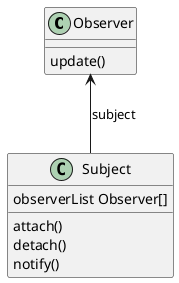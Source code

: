 @startuml
'https://plantuml.com/class-diagram

Observer <-- Subject: subject

class Observer {
    update()
}

class Subject {
    observerList Observer[]

    attach()
    detach()
    notify()
}
@enduml
